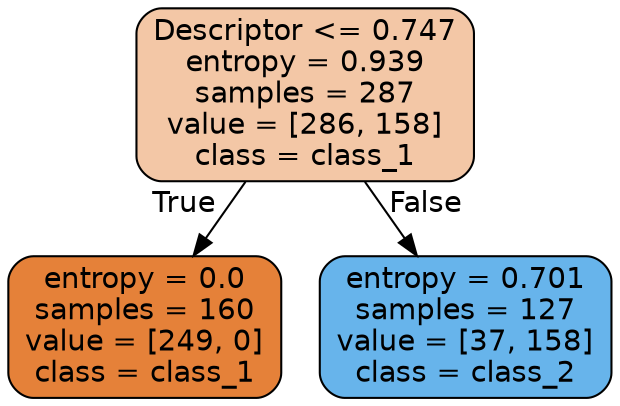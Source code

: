 digraph Tree {
node [shape=box, style="filled, rounded", color="black", fontname="helvetica"] ;
edge [fontname="helvetica"] ;
0 [label="Descriptor <= 0.747\nentropy = 0.939\nsamples = 287\nvalue = [286, 158]\nclass = class_1", fillcolor="#f3c7a6"] ;
1 [label="entropy = 0.0\nsamples = 160\nvalue = [249, 0]\nclass = class_1", fillcolor="#e58139"] ;
0 -> 1 [labeldistance=2.5, labelangle=45, headlabel="True"] ;
2 [label="entropy = 0.701\nsamples = 127\nvalue = [37, 158]\nclass = class_2", fillcolor="#67b4eb"] ;
0 -> 2 [labeldistance=2.5, labelangle=-45, headlabel="False"] ;
}